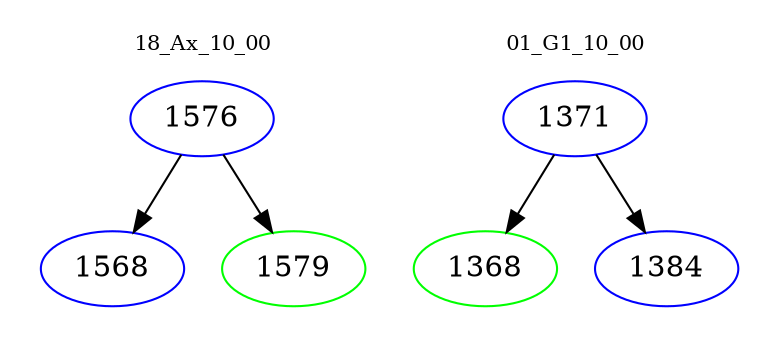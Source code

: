 digraph{
subgraph cluster_0 {
color = white
label = "18_Ax_10_00";
fontsize=10;
T0_1576 [label="1576", color="blue"]
T0_1576 -> T0_1568 [color="black"]
T0_1568 [label="1568", color="blue"]
T0_1576 -> T0_1579 [color="black"]
T0_1579 [label="1579", color="green"]
}
subgraph cluster_1 {
color = white
label = "01_G1_10_00";
fontsize=10;
T1_1371 [label="1371", color="blue"]
T1_1371 -> T1_1368 [color="black"]
T1_1368 [label="1368", color="green"]
T1_1371 -> T1_1384 [color="black"]
T1_1384 [label="1384", color="blue"]
}
}
